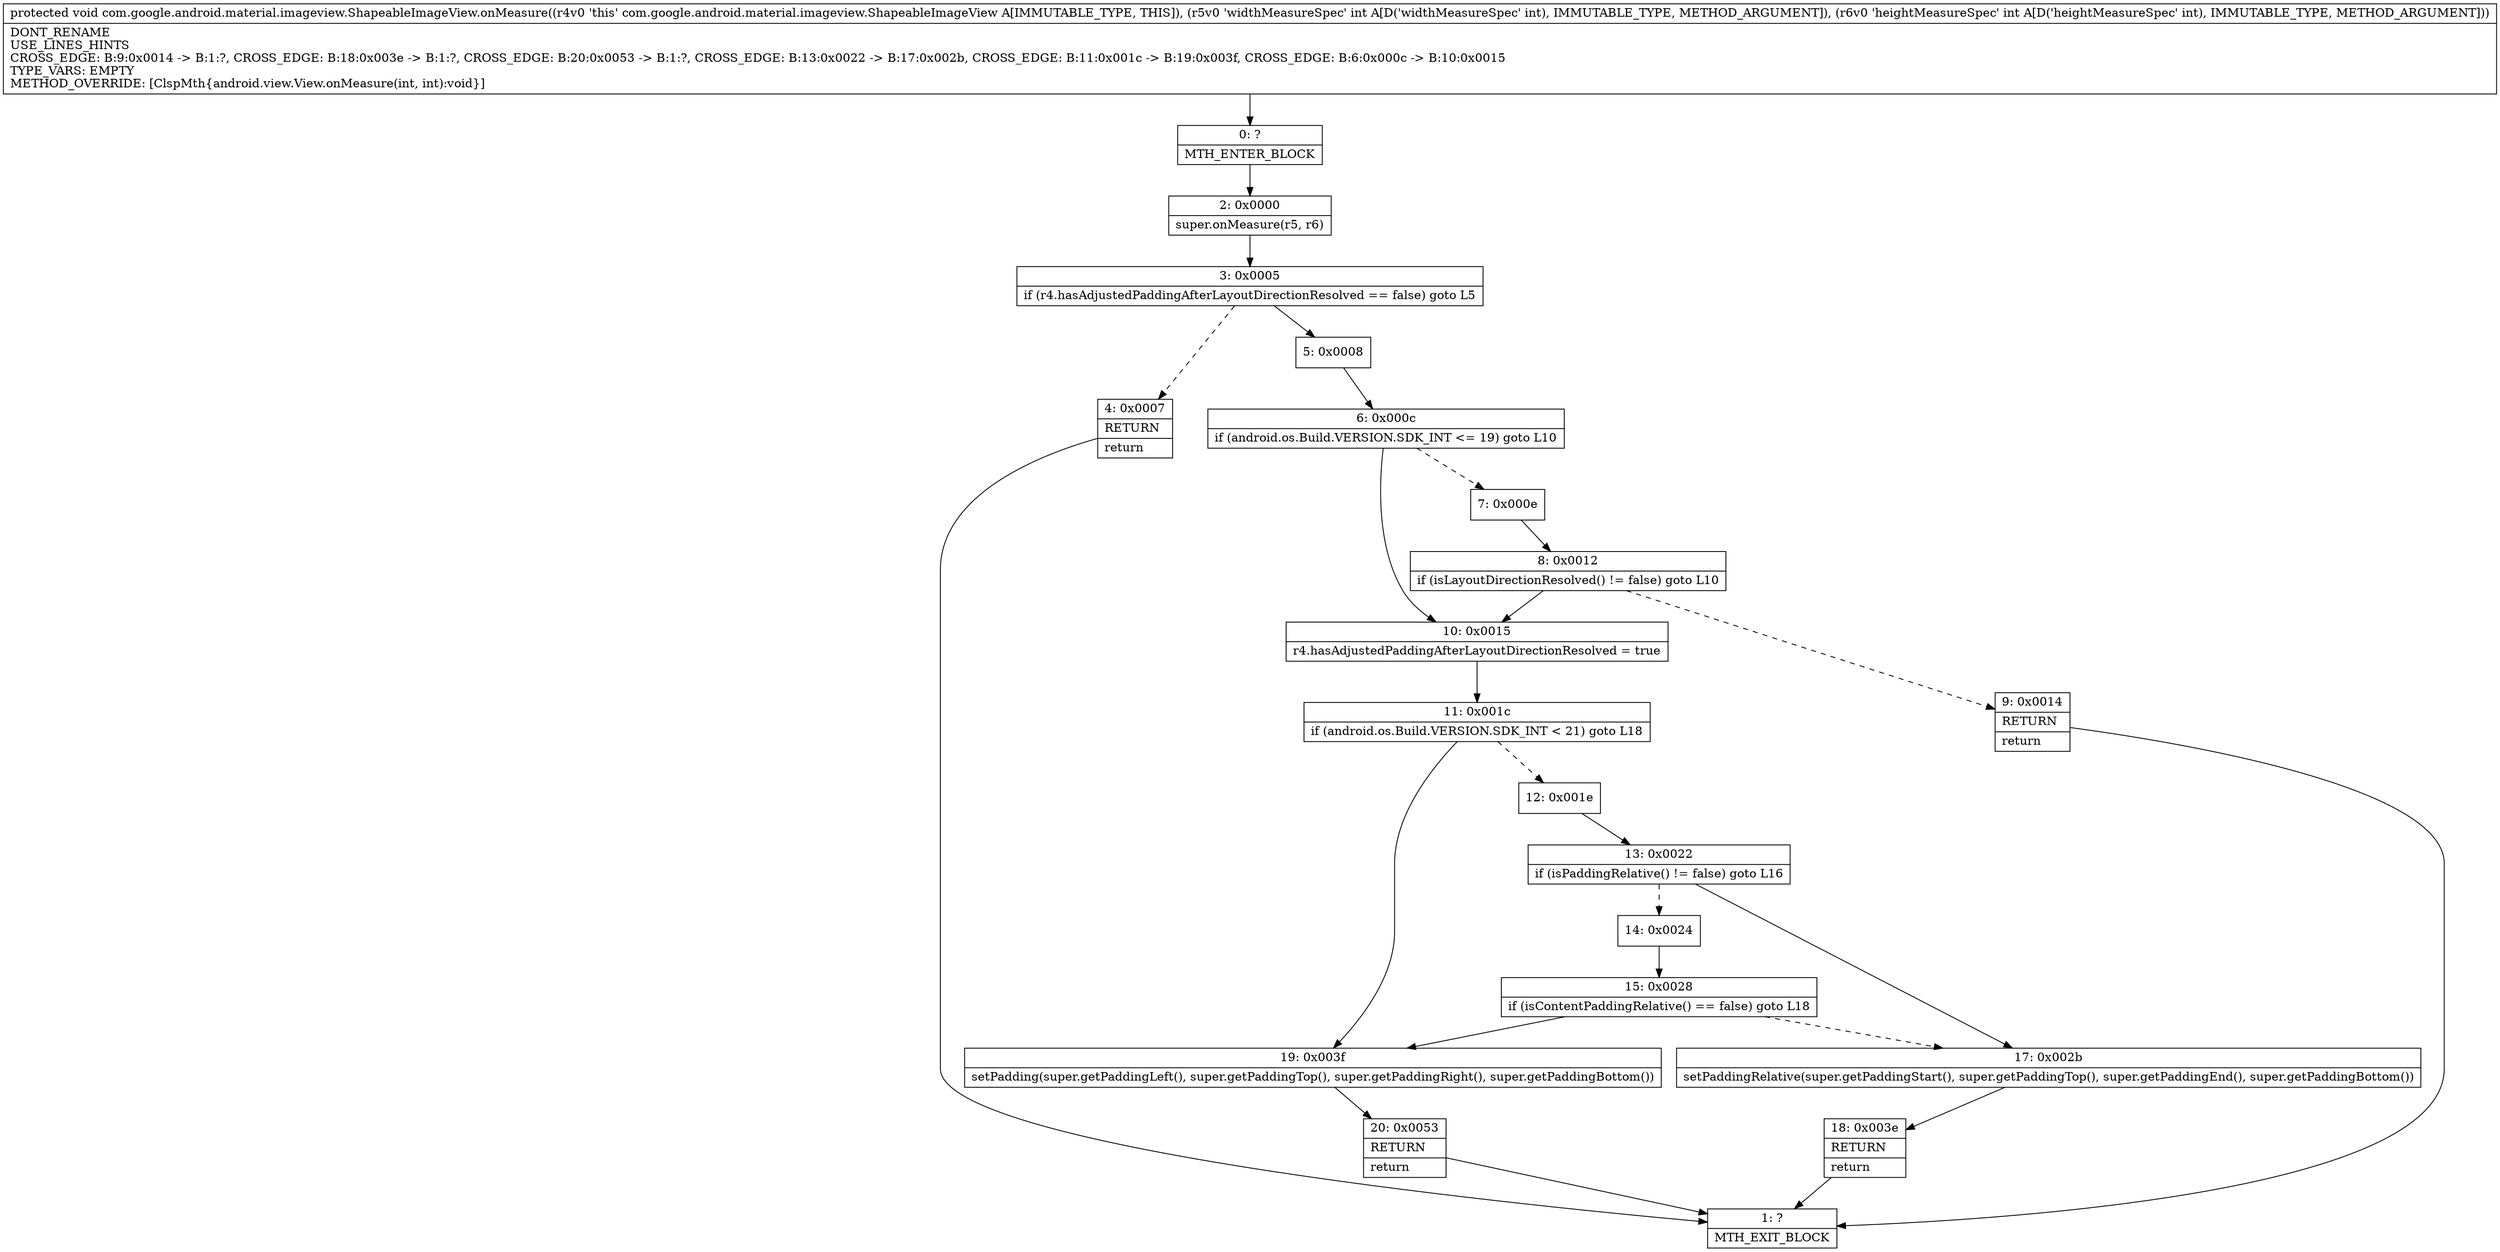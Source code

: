 digraph "CFG forcom.google.android.material.imageview.ShapeableImageView.onMeasure(II)V" {
Node_0 [shape=record,label="{0\:\ ?|MTH_ENTER_BLOCK\l}"];
Node_2 [shape=record,label="{2\:\ 0x0000|super.onMeasure(r5, r6)\l}"];
Node_3 [shape=record,label="{3\:\ 0x0005|if (r4.hasAdjustedPaddingAfterLayoutDirectionResolved == false) goto L5\l}"];
Node_4 [shape=record,label="{4\:\ 0x0007|RETURN\l|return\l}"];
Node_1 [shape=record,label="{1\:\ ?|MTH_EXIT_BLOCK\l}"];
Node_5 [shape=record,label="{5\:\ 0x0008}"];
Node_6 [shape=record,label="{6\:\ 0x000c|if (android.os.Build.VERSION.SDK_INT \<= 19) goto L10\l}"];
Node_7 [shape=record,label="{7\:\ 0x000e}"];
Node_8 [shape=record,label="{8\:\ 0x0012|if (isLayoutDirectionResolved() != false) goto L10\l}"];
Node_9 [shape=record,label="{9\:\ 0x0014|RETURN\l|return\l}"];
Node_10 [shape=record,label="{10\:\ 0x0015|r4.hasAdjustedPaddingAfterLayoutDirectionResolved = true\l}"];
Node_11 [shape=record,label="{11\:\ 0x001c|if (android.os.Build.VERSION.SDK_INT \< 21) goto L18\l}"];
Node_12 [shape=record,label="{12\:\ 0x001e}"];
Node_13 [shape=record,label="{13\:\ 0x0022|if (isPaddingRelative() != false) goto L16\l}"];
Node_14 [shape=record,label="{14\:\ 0x0024}"];
Node_15 [shape=record,label="{15\:\ 0x0028|if (isContentPaddingRelative() == false) goto L18\l}"];
Node_17 [shape=record,label="{17\:\ 0x002b|setPaddingRelative(super.getPaddingStart(), super.getPaddingTop(), super.getPaddingEnd(), super.getPaddingBottom())\l}"];
Node_18 [shape=record,label="{18\:\ 0x003e|RETURN\l|return\l}"];
Node_19 [shape=record,label="{19\:\ 0x003f|setPadding(super.getPaddingLeft(), super.getPaddingTop(), super.getPaddingRight(), super.getPaddingBottom())\l}"];
Node_20 [shape=record,label="{20\:\ 0x0053|RETURN\l|return\l}"];
MethodNode[shape=record,label="{protected void com.google.android.material.imageview.ShapeableImageView.onMeasure((r4v0 'this' com.google.android.material.imageview.ShapeableImageView A[IMMUTABLE_TYPE, THIS]), (r5v0 'widthMeasureSpec' int A[D('widthMeasureSpec' int), IMMUTABLE_TYPE, METHOD_ARGUMENT]), (r6v0 'heightMeasureSpec' int A[D('heightMeasureSpec' int), IMMUTABLE_TYPE, METHOD_ARGUMENT]))  | DONT_RENAME\lUSE_LINES_HINTS\lCROSS_EDGE: B:9:0x0014 \-\> B:1:?, CROSS_EDGE: B:18:0x003e \-\> B:1:?, CROSS_EDGE: B:20:0x0053 \-\> B:1:?, CROSS_EDGE: B:13:0x0022 \-\> B:17:0x002b, CROSS_EDGE: B:11:0x001c \-\> B:19:0x003f, CROSS_EDGE: B:6:0x000c \-\> B:10:0x0015\lTYPE_VARS: EMPTY\lMETHOD_OVERRIDE: [ClspMth\{android.view.View.onMeasure(int, int):void\}]\l}"];
MethodNode -> Node_0;Node_0 -> Node_2;
Node_2 -> Node_3;
Node_3 -> Node_4[style=dashed];
Node_3 -> Node_5;
Node_4 -> Node_1;
Node_5 -> Node_6;
Node_6 -> Node_7[style=dashed];
Node_6 -> Node_10;
Node_7 -> Node_8;
Node_8 -> Node_9[style=dashed];
Node_8 -> Node_10;
Node_9 -> Node_1;
Node_10 -> Node_11;
Node_11 -> Node_12[style=dashed];
Node_11 -> Node_19;
Node_12 -> Node_13;
Node_13 -> Node_14[style=dashed];
Node_13 -> Node_17;
Node_14 -> Node_15;
Node_15 -> Node_17[style=dashed];
Node_15 -> Node_19;
Node_17 -> Node_18;
Node_18 -> Node_1;
Node_19 -> Node_20;
Node_20 -> Node_1;
}

